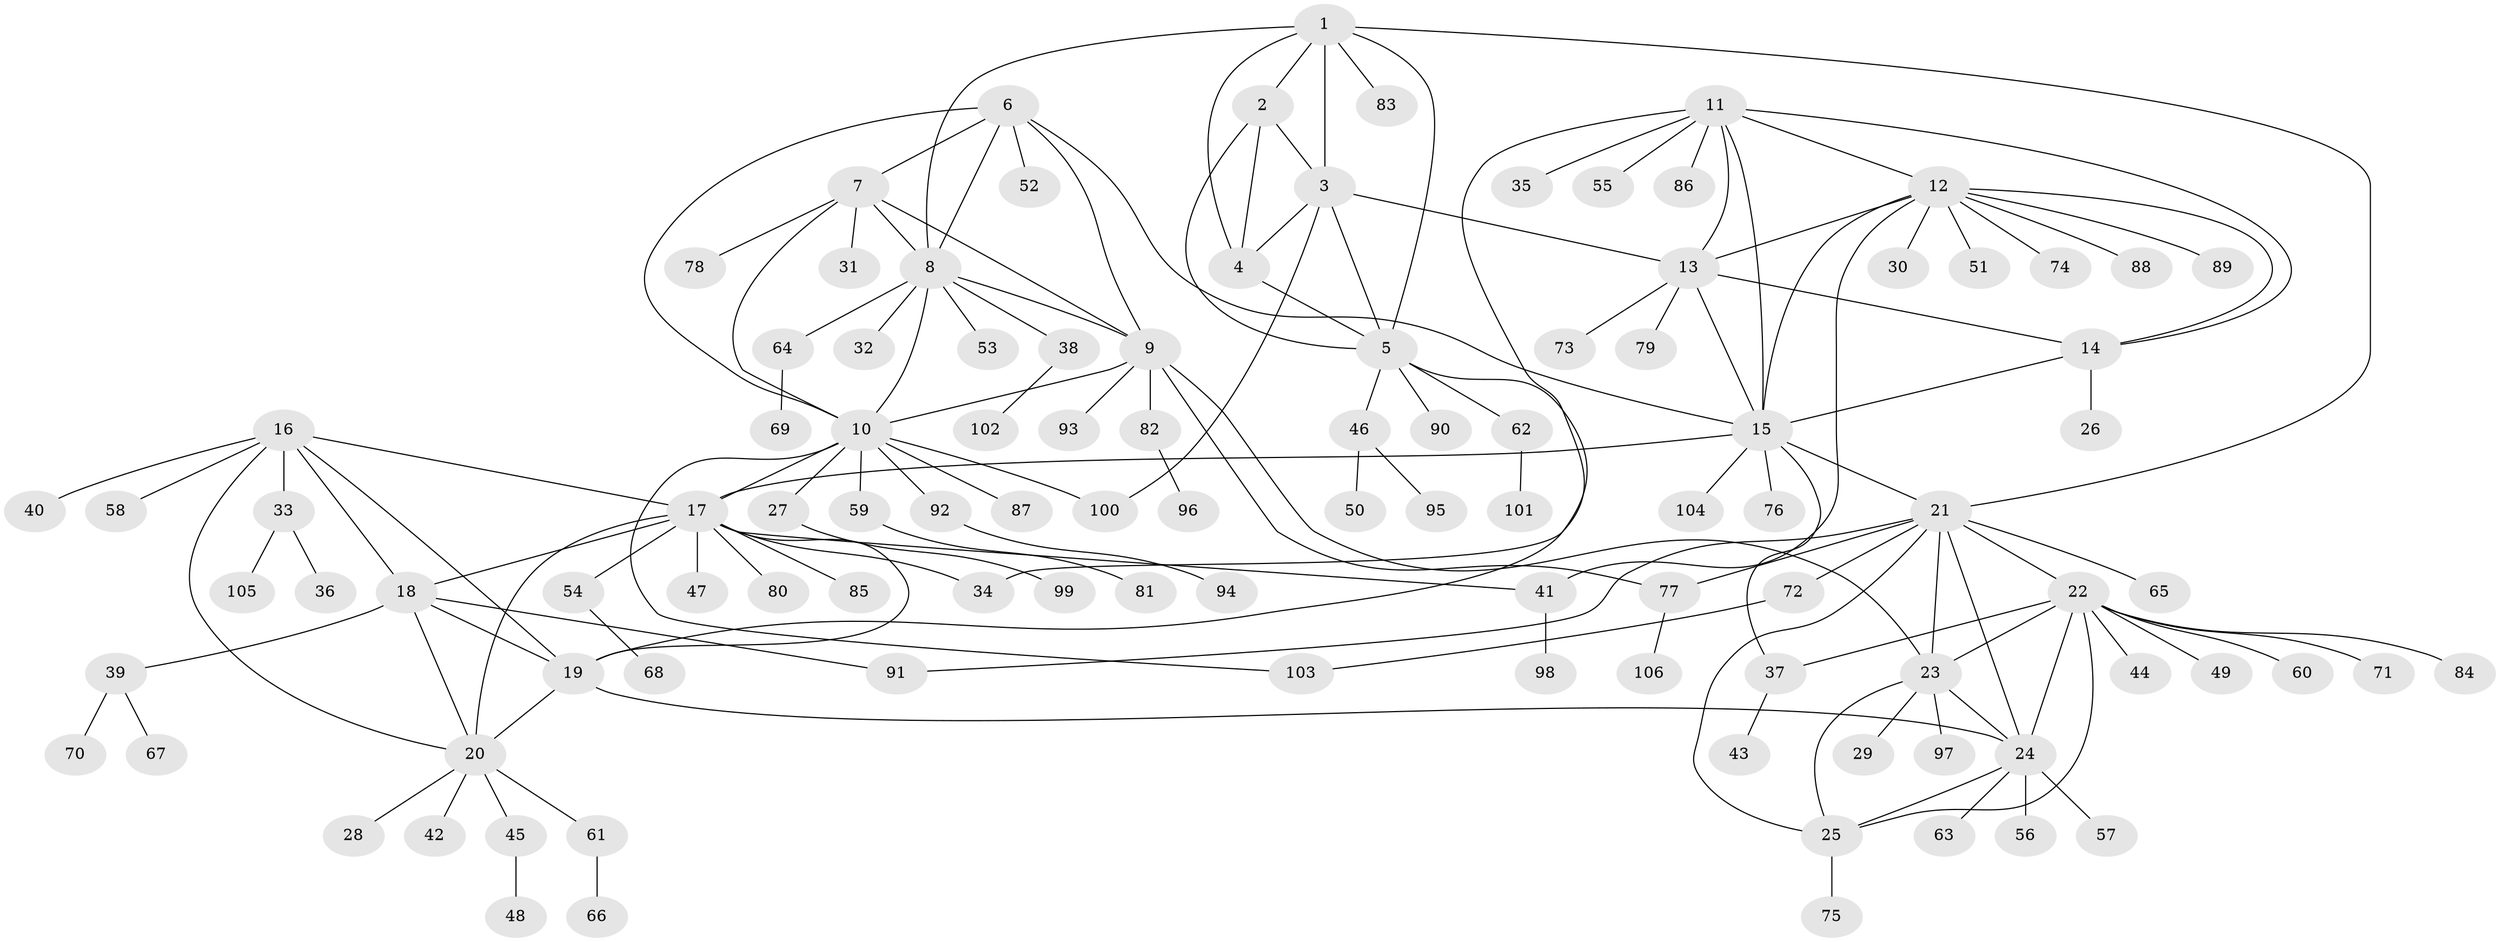 // coarse degree distribution, {8: 0.05, 3: 0.075, 11: 0.025, 7: 0.025, 9: 0.0375, 12: 0.0125, 4: 0.0125, 6: 0.025, 10: 0.0125, 1: 0.6375, 2: 0.0875}
// Generated by graph-tools (version 1.1) at 2025/24/03/03/25 07:24:16]
// undirected, 106 vertices, 148 edges
graph export_dot {
graph [start="1"]
  node [color=gray90,style=filled];
  1;
  2;
  3;
  4;
  5;
  6;
  7;
  8;
  9;
  10;
  11;
  12;
  13;
  14;
  15;
  16;
  17;
  18;
  19;
  20;
  21;
  22;
  23;
  24;
  25;
  26;
  27;
  28;
  29;
  30;
  31;
  32;
  33;
  34;
  35;
  36;
  37;
  38;
  39;
  40;
  41;
  42;
  43;
  44;
  45;
  46;
  47;
  48;
  49;
  50;
  51;
  52;
  53;
  54;
  55;
  56;
  57;
  58;
  59;
  60;
  61;
  62;
  63;
  64;
  65;
  66;
  67;
  68;
  69;
  70;
  71;
  72;
  73;
  74;
  75;
  76;
  77;
  78;
  79;
  80;
  81;
  82;
  83;
  84;
  85;
  86;
  87;
  88;
  89;
  90;
  91;
  92;
  93;
  94;
  95;
  96;
  97;
  98;
  99;
  100;
  101;
  102;
  103;
  104;
  105;
  106;
  1 -- 2;
  1 -- 3;
  1 -- 4;
  1 -- 5;
  1 -- 8;
  1 -- 21;
  1 -- 83;
  2 -- 3;
  2 -- 4;
  2 -- 5;
  3 -- 4;
  3 -- 5;
  3 -- 13;
  3 -- 100;
  4 -- 5;
  5 -- 19;
  5 -- 46;
  5 -- 62;
  5 -- 90;
  6 -- 7;
  6 -- 8;
  6 -- 9;
  6 -- 10;
  6 -- 15;
  6 -- 52;
  7 -- 8;
  7 -- 9;
  7 -- 10;
  7 -- 31;
  7 -- 78;
  8 -- 9;
  8 -- 10;
  8 -- 32;
  8 -- 38;
  8 -- 53;
  8 -- 64;
  9 -- 10;
  9 -- 23;
  9 -- 77;
  9 -- 82;
  9 -- 93;
  10 -- 17;
  10 -- 27;
  10 -- 59;
  10 -- 87;
  10 -- 92;
  10 -- 100;
  10 -- 103;
  11 -- 12;
  11 -- 13;
  11 -- 14;
  11 -- 15;
  11 -- 34;
  11 -- 35;
  11 -- 55;
  11 -- 86;
  12 -- 13;
  12 -- 14;
  12 -- 15;
  12 -- 30;
  12 -- 41;
  12 -- 51;
  12 -- 74;
  12 -- 88;
  12 -- 89;
  13 -- 14;
  13 -- 15;
  13 -- 73;
  13 -- 79;
  14 -- 15;
  14 -- 26;
  15 -- 17;
  15 -- 21;
  15 -- 37;
  15 -- 76;
  15 -- 104;
  16 -- 17;
  16 -- 18;
  16 -- 19;
  16 -- 20;
  16 -- 33;
  16 -- 40;
  16 -- 58;
  17 -- 18;
  17 -- 19;
  17 -- 20;
  17 -- 34;
  17 -- 41;
  17 -- 47;
  17 -- 54;
  17 -- 80;
  17 -- 85;
  18 -- 19;
  18 -- 20;
  18 -- 39;
  18 -- 91;
  19 -- 20;
  19 -- 24;
  20 -- 28;
  20 -- 42;
  20 -- 45;
  20 -- 61;
  21 -- 22;
  21 -- 23;
  21 -- 24;
  21 -- 25;
  21 -- 65;
  21 -- 72;
  21 -- 77;
  21 -- 91;
  22 -- 23;
  22 -- 24;
  22 -- 25;
  22 -- 37;
  22 -- 44;
  22 -- 49;
  22 -- 60;
  22 -- 71;
  22 -- 84;
  23 -- 24;
  23 -- 25;
  23 -- 29;
  23 -- 97;
  24 -- 25;
  24 -- 56;
  24 -- 57;
  24 -- 63;
  25 -- 75;
  27 -- 99;
  33 -- 36;
  33 -- 105;
  37 -- 43;
  38 -- 102;
  39 -- 67;
  39 -- 70;
  41 -- 98;
  45 -- 48;
  46 -- 50;
  46 -- 95;
  54 -- 68;
  59 -- 81;
  61 -- 66;
  62 -- 101;
  64 -- 69;
  72 -- 103;
  77 -- 106;
  82 -- 96;
  92 -- 94;
}
